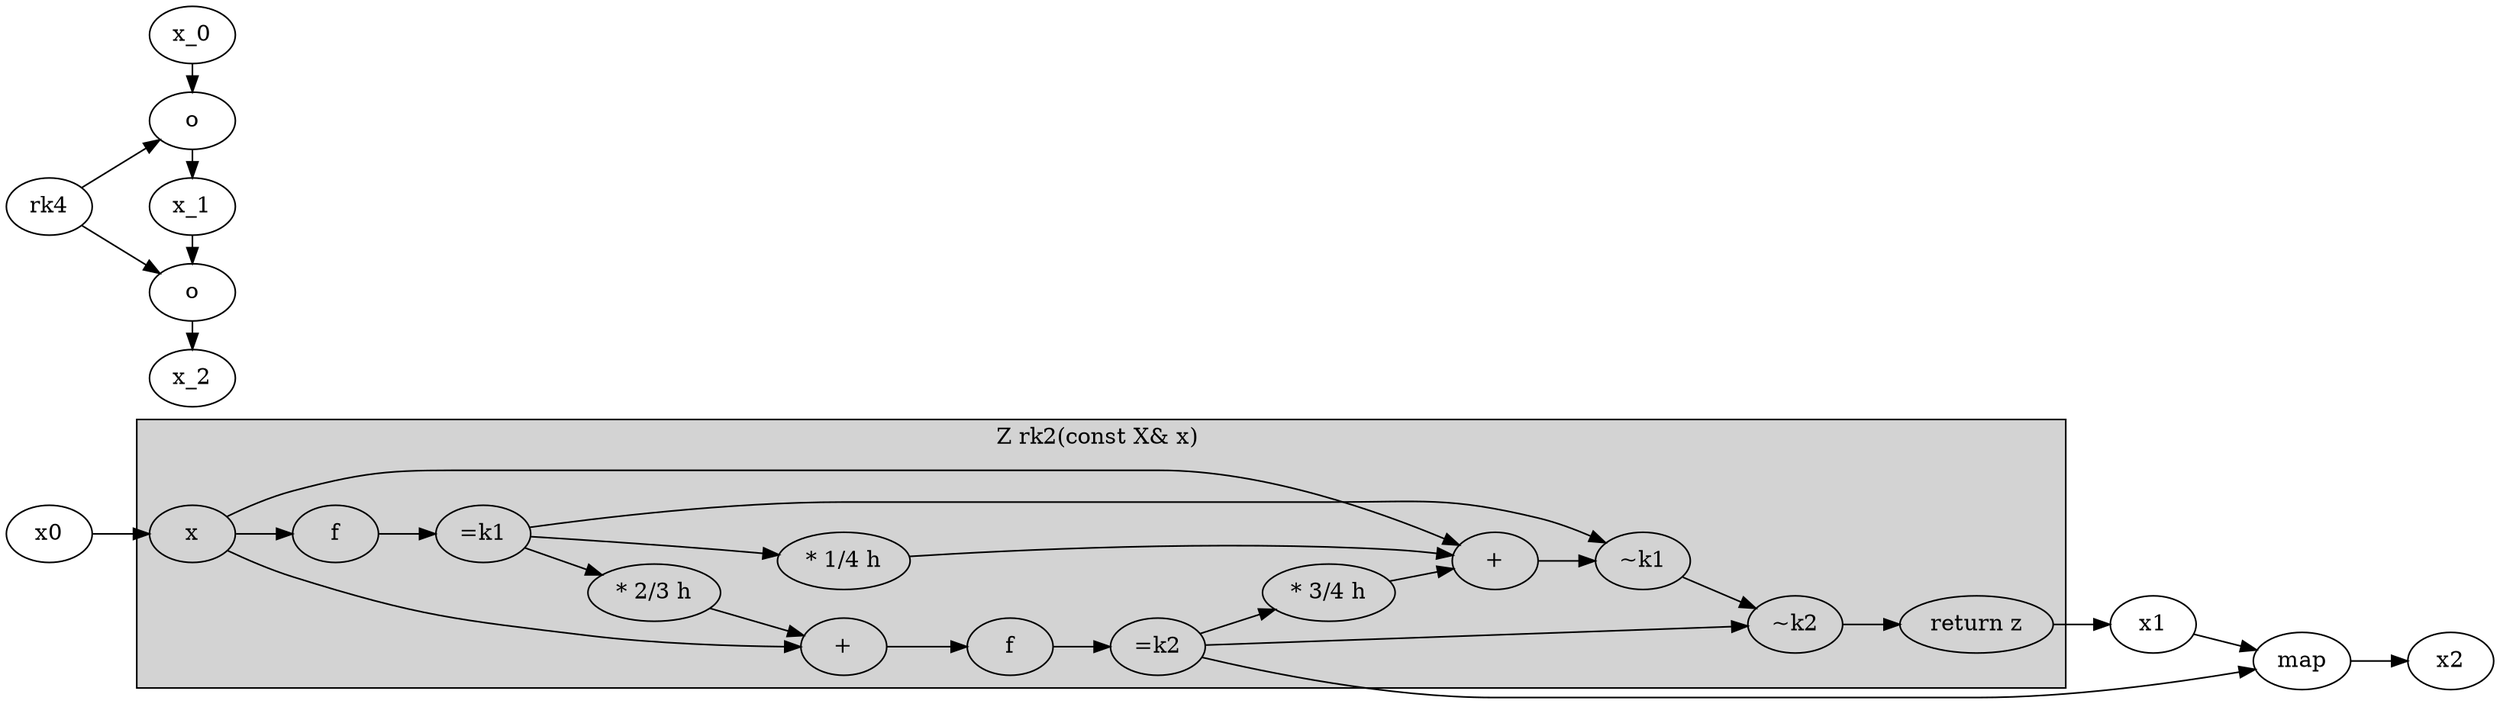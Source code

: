 digraph RK4 {
  rankdir=LR;
  thd2[label="* 2/3 h"]
  thd4[label="* 3/4 h"]
  thd5[label="* 1/4 h"]
  f2[label="f"]
  sum1[label="+"]
  sum2[label="+"]
  k1[label="=k1"]
  k2[label="=k2"]
  zr[label="return z"]
   
  x0 -> x
  subgraph clusterrk2 {
   label="Z rk2(const X& x) ";
   fillcolor=lightgrey; 
   style=filled; 
 
  x->f -> k1
  k1 -> thd2 -> sum1;
  x -> sum1;
  sum1 -> f2 -> k2-> thd4 -> sum2;
  k1 -> thd5 -> sum2;
  x -> sum2 -> dk1 -> dk2 -> zr;

  dk1[label="~k1"]
  k1 -> dk1;
  dk2[label="~k2"]
  k2 -> dk2;

  }


zr-> x1;
k2 -> map [ltail=clusterrk2 lhead=map]
x1 -> map -> x2;

map1[label="o"]
map2[label="o"]
rk4 -> {map1 map2};

{rank=same x_0 -> map1 -> x_1 -> map2 -> x_2};  

}
